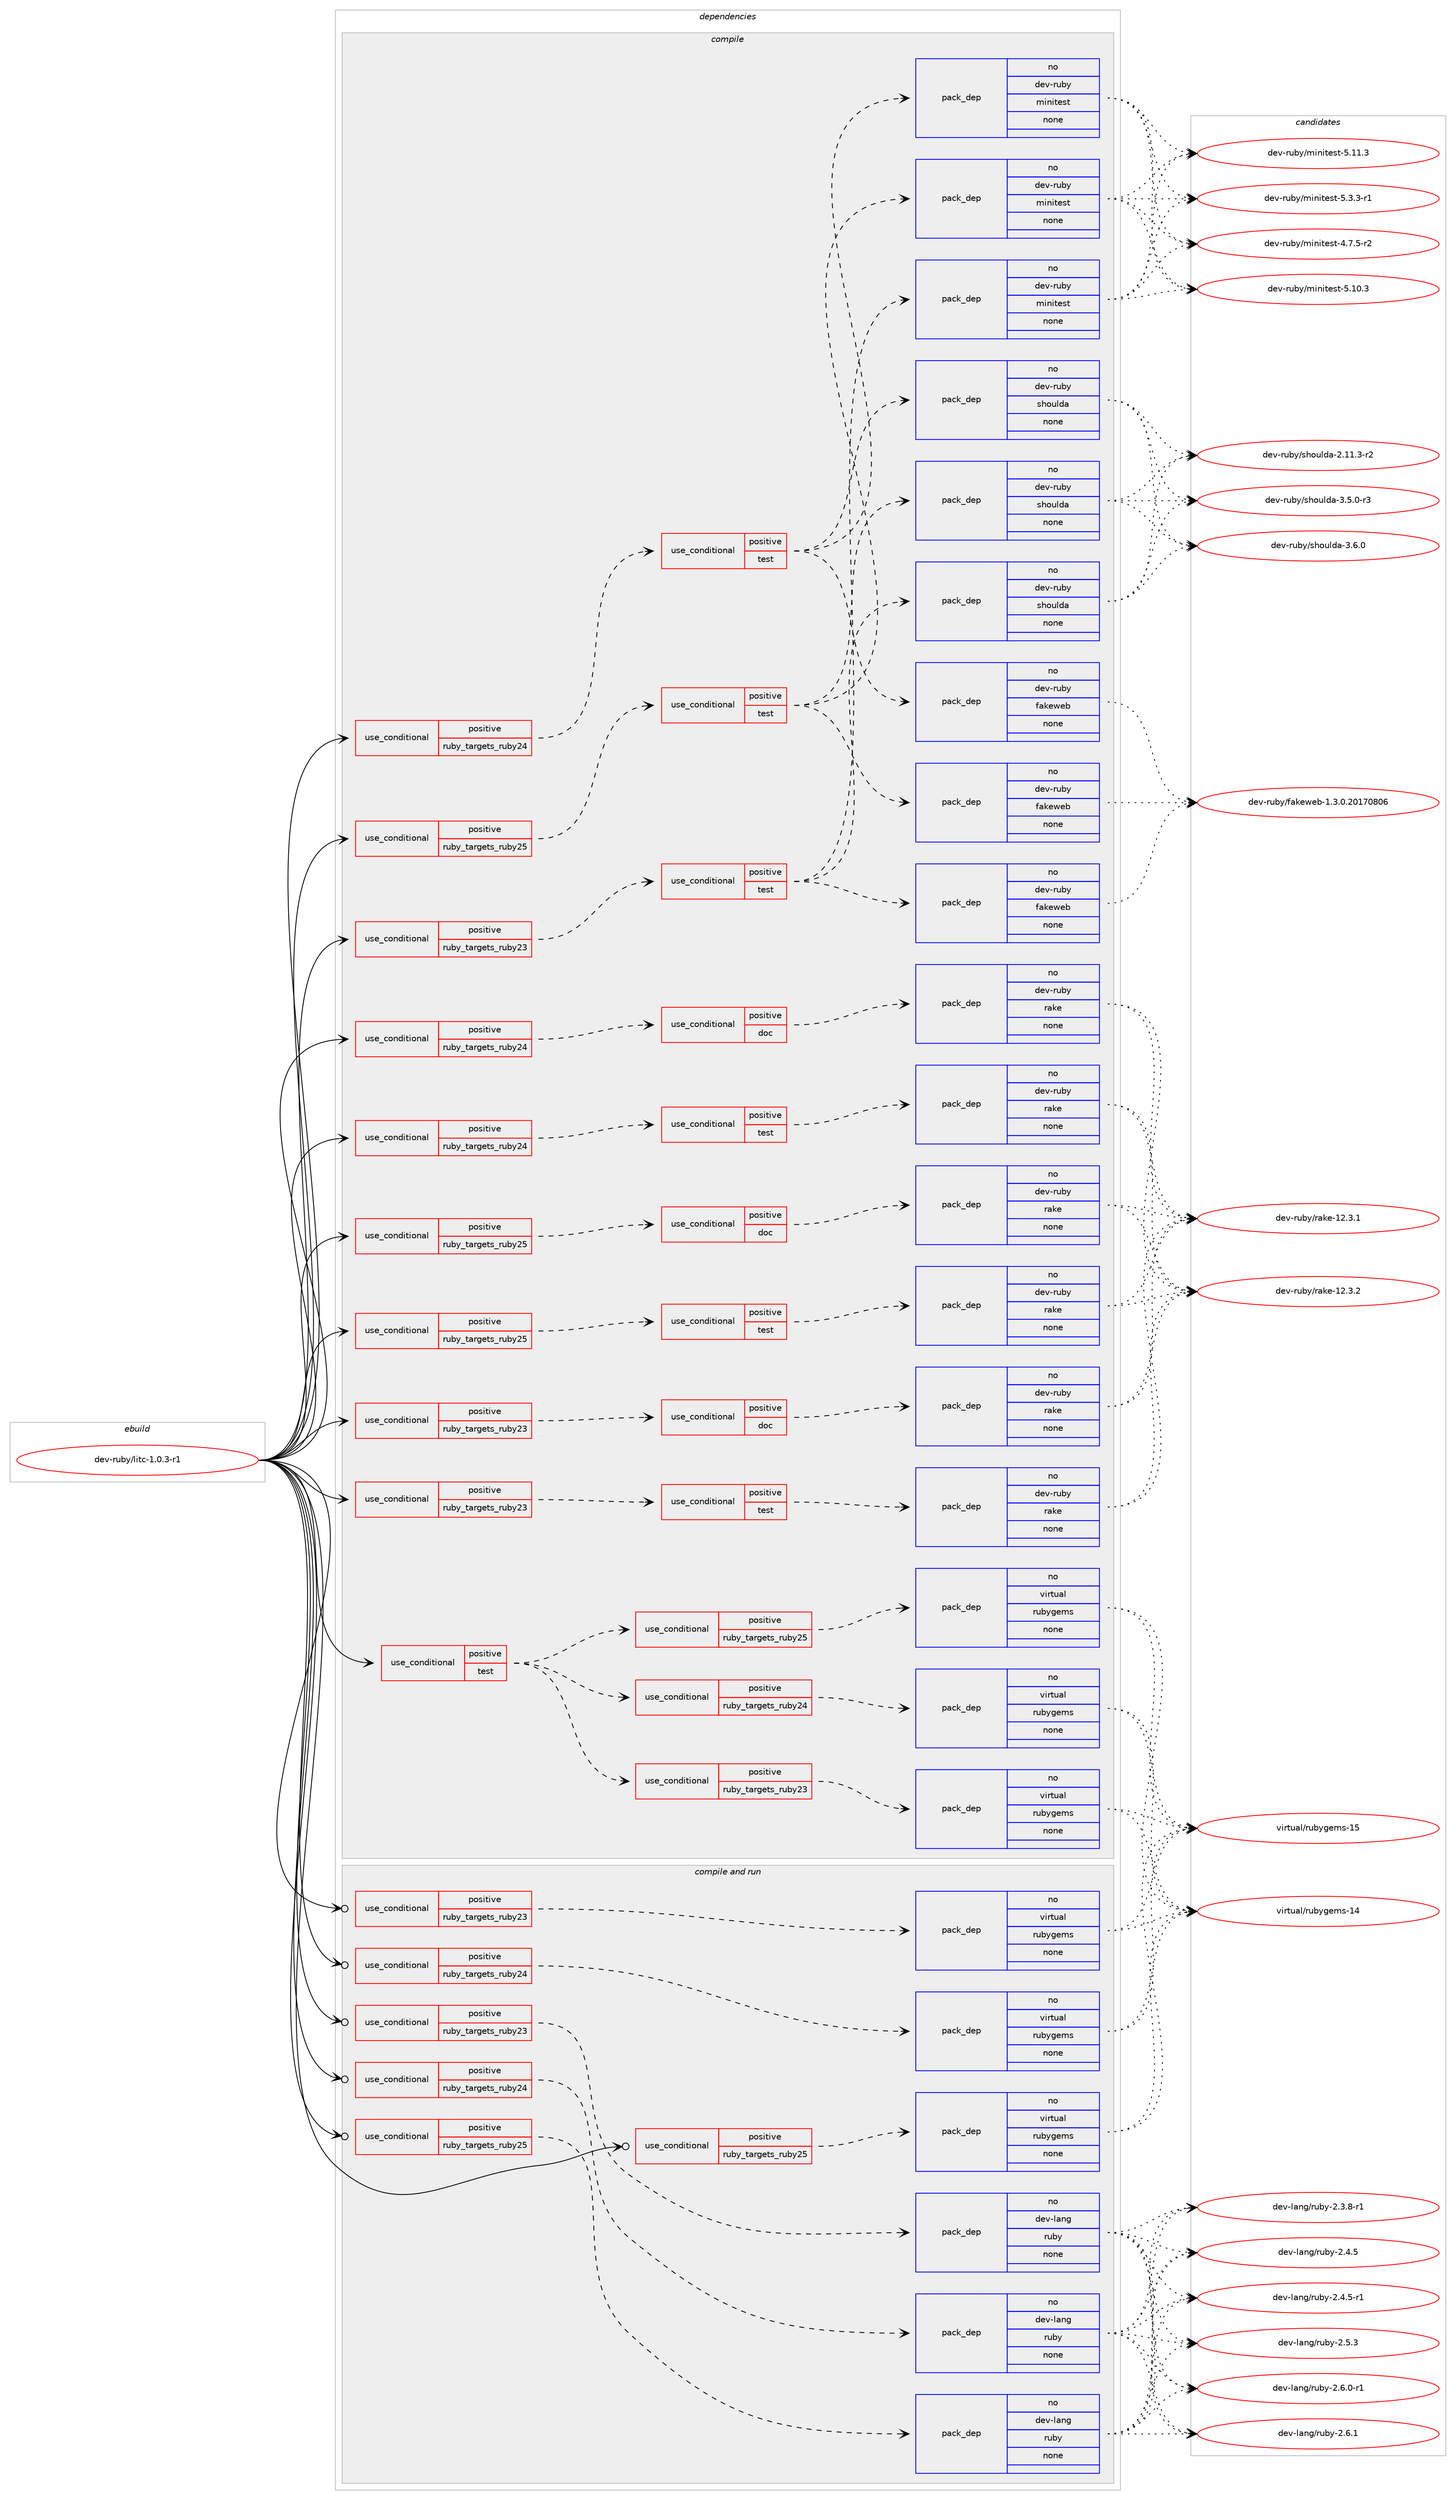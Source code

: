 digraph prolog {

# *************
# Graph options
# *************

newrank=true;
concentrate=true;
compound=true;
graph [rankdir=LR,fontname=Helvetica,fontsize=10,ranksep=1.5];#, ranksep=2.5, nodesep=0.2];
edge  [arrowhead=vee];
node  [fontname=Helvetica,fontsize=10];

# **********
# The ebuild
# **********

subgraph cluster_leftcol {
color=gray;
rank=same;
label=<<i>ebuild</i>>;
id [label="dev-ruby/litc-1.0.3-r1", color=red, width=4, href="../dev-ruby/litc-1.0.3-r1.svg"];
}

# ****************
# The dependencies
# ****************

subgraph cluster_midcol {
color=gray;
label=<<i>dependencies</i>>;
subgraph cluster_compile {
fillcolor="#eeeeee";
style=filled;
label=<<i>compile</i>>;
subgraph cond404327 {
dependency1502078 [label=<<TABLE BORDER="0" CELLBORDER="1" CELLSPACING="0" CELLPADDING="4"><TR><TD ROWSPAN="3" CELLPADDING="10">use_conditional</TD></TR><TR><TD>positive</TD></TR><TR><TD>ruby_targets_ruby23</TD></TR></TABLE>>, shape=none, color=red];
subgraph cond404328 {
dependency1502079 [label=<<TABLE BORDER="0" CELLBORDER="1" CELLSPACING="0" CELLPADDING="4"><TR><TD ROWSPAN="3" CELLPADDING="10">use_conditional</TD></TR><TR><TD>positive</TD></TR><TR><TD>doc</TD></TR></TABLE>>, shape=none, color=red];
subgraph pack1074290 {
dependency1502080 [label=<<TABLE BORDER="0" CELLBORDER="1" CELLSPACING="0" CELLPADDING="4" WIDTH="220"><TR><TD ROWSPAN="6" CELLPADDING="30">pack_dep</TD></TR><TR><TD WIDTH="110">no</TD></TR><TR><TD>dev-ruby</TD></TR><TR><TD>rake</TD></TR><TR><TD>none</TD></TR><TR><TD></TD></TR></TABLE>>, shape=none, color=blue];
}
dependency1502079:e -> dependency1502080:w [weight=20,style="dashed",arrowhead="vee"];
}
dependency1502078:e -> dependency1502079:w [weight=20,style="dashed",arrowhead="vee"];
}
id:e -> dependency1502078:w [weight=20,style="solid",arrowhead="vee"];
subgraph cond404329 {
dependency1502081 [label=<<TABLE BORDER="0" CELLBORDER="1" CELLSPACING="0" CELLPADDING="4"><TR><TD ROWSPAN="3" CELLPADDING="10">use_conditional</TD></TR><TR><TD>positive</TD></TR><TR><TD>ruby_targets_ruby23</TD></TR></TABLE>>, shape=none, color=red];
subgraph cond404330 {
dependency1502082 [label=<<TABLE BORDER="0" CELLBORDER="1" CELLSPACING="0" CELLPADDING="4"><TR><TD ROWSPAN="3" CELLPADDING="10">use_conditional</TD></TR><TR><TD>positive</TD></TR><TR><TD>test</TD></TR></TABLE>>, shape=none, color=red];
subgraph pack1074291 {
dependency1502083 [label=<<TABLE BORDER="0" CELLBORDER="1" CELLSPACING="0" CELLPADDING="4" WIDTH="220"><TR><TD ROWSPAN="6" CELLPADDING="30">pack_dep</TD></TR><TR><TD WIDTH="110">no</TD></TR><TR><TD>dev-ruby</TD></TR><TR><TD>rake</TD></TR><TR><TD>none</TD></TR><TR><TD></TD></TR></TABLE>>, shape=none, color=blue];
}
dependency1502082:e -> dependency1502083:w [weight=20,style="dashed",arrowhead="vee"];
}
dependency1502081:e -> dependency1502082:w [weight=20,style="dashed",arrowhead="vee"];
}
id:e -> dependency1502081:w [weight=20,style="solid",arrowhead="vee"];
subgraph cond404331 {
dependency1502084 [label=<<TABLE BORDER="0" CELLBORDER="1" CELLSPACING="0" CELLPADDING="4"><TR><TD ROWSPAN="3" CELLPADDING="10">use_conditional</TD></TR><TR><TD>positive</TD></TR><TR><TD>ruby_targets_ruby23</TD></TR></TABLE>>, shape=none, color=red];
subgraph cond404332 {
dependency1502085 [label=<<TABLE BORDER="0" CELLBORDER="1" CELLSPACING="0" CELLPADDING="4"><TR><TD ROWSPAN="3" CELLPADDING="10">use_conditional</TD></TR><TR><TD>positive</TD></TR><TR><TD>test</TD></TR></TABLE>>, shape=none, color=red];
subgraph pack1074292 {
dependency1502086 [label=<<TABLE BORDER="0" CELLBORDER="1" CELLSPACING="0" CELLPADDING="4" WIDTH="220"><TR><TD ROWSPAN="6" CELLPADDING="30">pack_dep</TD></TR><TR><TD WIDTH="110">no</TD></TR><TR><TD>dev-ruby</TD></TR><TR><TD>shoulda</TD></TR><TR><TD>none</TD></TR><TR><TD></TD></TR></TABLE>>, shape=none, color=blue];
}
dependency1502085:e -> dependency1502086:w [weight=20,style="dashed",arrowhead="vee"];
subgraph pack1074293 {
dependency1502087 [label=<<TABLE BORDER="0" CELLBORDER="1" CELLSPACING="0" CELLPADDING="4" WIDTH="220"><TR><TD ROWSPAN="6" CELLPADDING="30">pack_dep</TD></TR><TR><TD WIDTH="110">no</TD></TR><TR><TD>dev-ruby</TD></TR><TR><TD>fakeweb</TD></TR><TR><TD>none</TD></TR><TR><TD></TD></TR></TABLE>>, shape=none, color=blue];
}
dependency1502085:e -> dependency1502087:w [weight=20,style="dashed",arrowhead="vee"];
subgraph pack1074294 {
dependency1502088 [label=<<TABLE BORDER="0" CELLBORDER="1" CELLSPACING="0" CELLPADDING="4" WIDTH="220"><TR><TD ROWSPAN="6" CELLPADDING="30">pack_dep</TD></TR><TR><TD WIDTH="110">no</TD></TR><TR><TD>dev-ruby</TD></TR><TR><TD>minitest</TD></TR><TR><TD>none</TD></TR><TR><TD></TD></TR></TABLE>>, shape=none, color=blue];
}
dependency1502085:e -> dependency1502088:w [weight=20,style="dashed",arrowhead="vee"];
}
dependency1502084:e -> dependency1502085:w [weight=20,style="dashed",arrowhead="vee"];
}
id:e -> dependency1502084:w [weight=20,style="solid",arrowhead="vee"];
subgraph cond404333 {
dependency1502089 [label=<<TABLE BORDER="0" CELLBORDER="1" CELLSPACING="0" CELLPADDING="4"><TR><TD ROWSPAN="3" CELLPADDING="10">use_conditional</TD></TR><TR><TD>positive</TD></TR><TR><TD>ruby_targets_ruby24</TD></TR></TABLE>>, shape=none, color=red];
subgraph cond404334 {
dependency1502090 [label=<<TABLE BORDER="0" CELLBORDER="1" CELLSPACING="0" CELLPADDING="4"><TR><TD ROWSPAN="3" CELLPADDING="10">use_conditional</TD></TR><TR><TD>positive</TD></TR><TR><TD>doc</TD></TR></TABLE>>, shape=none, color=red];
subgraph pack1074295 {
dependency1502091 [label=<<TABLE BORDER="0" CELLBORDER="1" CELLSPACING="0" CELLPADDING="4" WIDTH="220"><TR><TD ROWSPAN="6" CELLPADDING="30">pack_dep</TD></TR><TR><TD WIDTH="110">no</TD></TR><TR><TD>dev-ruby</TD></TR><TR><TD>rake</TD></TR><TR><TD>none</TD></TR><TR><TD></TD></TR></TABLE>>, shape=none, color=blue];
}
dependency1502090:e -> dependency1502091:w [weight=20,style="dashed",arrowhead="vee"];
}
dependency1502089:e -> dependency1502090:w [weight=20,style="dashed",arrowhead="vee"];
}
id:e -> dependency1502089:w [weight=20,style="solid",arrowhead="vee"];
subgraph cond404335 {
dependency1502092 [label=<<TABLE BORDER="0" CELLBORDER="1" CELLSPACING="0" CELLPADDING="4"><TR><TD ROWSPAN="3" CELLPADDING="10">use_conditional</TD></TR><TR><TD>positive</TD></TR><TR><TD>ruby_targets_ruby24</TD></TR></TABLE>>, shape=none, color=red];
subgraph cond404336 {
dependency1502093 [label=<<TABLE BORDER="0" CELLBORDER="1" CELLSPACING="0" CELLPADDING="4"><TR><TD ROWSPAN="3" CELLPADDING="10">use_conditional</TD></TR><TR><TD>positive</TD></TR><TR><TD>test</TD></TR></TABLE>>, shape=none, color=red];
subgraph pack1074296 {
dependency1502094 [label=<<TABLE BORDER="0" CELLBORDER="1" CELLSPACING="0" CELLPADDING="4" WIDTH="220"><TR><TD ROWSPAN="6" CELLPADDING="30">pack_dep</TD></TR><TR><TD WIDTH="110">no</TD></TR><TR><TD>dev-ruby</TD></TR><TR><TD>rake</TD></TR><TR><TD>none</TD></TR><TR><TD></TD></TR></TABLE>>, shape=none, color=blue];
}
dependency1502093:e -> dependency1502094:w [weight=20,style="dashed",arrowhead="vee"];
}
dependency1502092:e -> dependency1502093:w [weight=20,style="dashed",arrowhead="vee"];
}
id:e -> dependency1502092:w [weight=20,style="solid",arrowhead="vee"];
subgraph cond404337 {
dependency1502095 [label=<<TABLE BORDER="0" CELLBORDER="1" CELLSPACING="0" CELLPADDING="4"><TR><TD ROWSPAN="3" CELLPADDING="10">use_conditional</TD></TR><TR><TD>positive</TD></TR><TR><TD>ruby_targets_ruby24</TD></TR></TABLE>>, shape=none, color=red];
subgraph cond404338 {
dependency1502096 [label=<<TABLE BORDER="0" CELLBORDER="1" CELLSPACING="0" CELLPADDING="4"><TR><TD ROWSPAN="3" CELLPADDING="10">use_conditional</TD></TR><TR><TD>positive</TD></TR><TR><TD>test</TD></TR></TABLE>>, shape=none, color=red];
subgraph pack1074297 {
dependency1502097 [label=<<TABLE BORDER="0" CELLBORDER="1" CELLSPACING="0" CELLPADDING="4" WIDTH="220"><TR><TD ROWSPAN="6" CELLPADDING="30">pack_dep</TD></TR><TR><TD WIDTH="110">no</TD></TR><TR><TD>dev-ruby</TD></TR><TR><TD>shoulda</TD></TR><TR><TD>none</TD></TR><TR><TD></TD></TR></TABLE>>, shape=none, color=blue];
}
dependency1502096:e -> dependency1502097:w [weight=20,style="dashed",arrowhead="vee"];
subgraph pack1074298 {
dependency1502098 [label=<<TABLE BORDER="0" CELLBORDER="1" CELLSPACING="0" CELLPADDING="4" WIDTH="220"><TR><TD ROWSPAN="6" CELLPADDING="30">pack_dep</TD></TR><TR><TD WIDTH="110">no</TD></TR><TR><TD>dev-ruby</TD></TR><TR><TD>fakeweb</TD></TR><TR><TD>none</TD></TR><TR><TD></TD></TR></TABLE>>, shape=none, color=blue];
}
dependency1502096:e -> dependency1502098:w [weight=20,style="dashed",arrowhead="vee"];
subgraph pack1074299 {
dependency1502099 [label=<<TABLE BORDER="0" CELLBORDER="1" CELLSPACING="0" CELLPADDING="4" WIDTH="220"><TR><TD ROWSPAN="6" CELLPADDING="30">pack_dep</TD></TR><TR><TD WIDTH="110">no</TD></TR><TR><TD>dev-ruby</TD></TR><TR><TD>minitest</TD></TR><TR><TD>none</TD></TR><TR><TD></TD></TR></TABLE>>, shape=none, color=blue];
}
dependency1502096:e -> dependency1502099:w [weight=20,style="dashed",arrowhead="vee"];
}
dependency1502095:e -> dependency1502096:w [weight=20,style="dashed",arrowhead="vee"];
}
id:e -> dependency1502095:w [weight=20,style="solid",arrowhead="vee"];
subgraph cond404339 {
dependency1502100 [label=<<TABLE BORDER="0" CELLBORDER="1" CELLSPACING="0" CELLPADDING="4"><TR><TD ROWSPAN="3" CELLPADDING="10">use_conditional</TD></TR><TR><TD>positive</TD></TR><TR><TD>ruby_targets_ruby25</TD></TR></TABLE>>, shape=none, color=red];
subgraph cond404340 {
dependency1502101 [label=<<TABLE BORDER="0" CELLBORDER="1" CELLSPACING="0" CELLPADDING="4"><TR><TD ROWSPAN="3" CELLPADDING="10">use_conditional</TD></TR><TR><TD>positive</TD></TR><TR><TD>doc</TD></TR></TABLE>>, shape=none, color=red];
subgraph pack1074300 {
dependency1502102 [label=<<TABLE BORDER="0" CELLBORDER="1" CELLSPACING="0" CELLPADDING="4" WIDTH="220"><TR><TD ROWSPAN="6" CELLPADDING="30">pack_dep</TD></TR><TR><TD WIDTH="110">no</TD></TR><TR><TD>dev-ruby</TD></TR><TR><TD>rake</TD></TR><TR><TD>none</TD></TR><TR><TD></TD></TR></TABLE>>, shape=none, color=blue];
}
dependency1502101:e -> dependency1502102:w [weight=20,style="dashed",arrowhead="vee"];
}
dependency1502100:e -> dependency1502101:w [weight=20,style="dashed",arrowhead="vee"];
}
id:e -> dependency1502100:w [weight=20,style="solid",arrowhead="vee"];
subgraph cond404341 {
dependency1502103 [label=<<TABLE BORDER="0" CELLBORDER="1" CELLSPACING="0" CELLPADDING="4"><TR><TD ROWSPAN="3" CELLPADDING="10">use_conditional</TD></TR><TR><TD>positive</TD></TR><TR><TD>ruby_targets_ruby25</TD></TR></TABLE>>, shape=none, color=red];
subgraph cond404342 {
dependency1502104 [label=<<TABLE BORDER="0" CELLBORDER="1" CELLSPACING="0" CELLPADDING="4"><TR><TD ROWSPAN="3" CELLPADDING="10">use_conditional</TD></TR><TR><TD>positive</TD></TR><TR><TD>test</TD></TR></TABLE>>, shape=none, color=red];
subgraph pack1074301 {
dependency1502105 [label=<<TABLE BORDER="0" CELLBORDER="1" CELLSPACING="0" CELLPADDING="4" WIDTH="220"><TR><TD ROWSPAN="6" CELLPADDING="30">pack_dep</TD></TR><TR><TD WIDTH="110">no</TD></TR><TR><TD>dev-ruby</TD></TR><TR><TD>rake</TD></TR><TR><TD>none</TD></TR><TR><TD></TD></TR></TABLE>>, shape=none, color=blue];
}
dependency1502104:e -> dependency1502105:w [weight=20,style="dashed",arrowhead="vee"];
}
dependency1502103:e -> dependency1502104:w [weight=20,style="dashed",arrowhead="vee"];
}
id:e -> dependency1502103:w [weight=20,style="solid",arrowhead="vee"];
subgraph cond404343 {
dependency1502106 [label=<<TABLE BORDER="0" CELLBORDER="1" CELLSPACING="0" CELLPADDING="4"><TR><TD ROWSPAN="3" CELLPADDING="10">use_conditional</TD></TR><TR><TD>positive</TD></TR><TR><TD>ruby_targets_ruby25</TD></TR></TABLE>>, shape=none, color=red];
subgraph cond404344 {
dependency1502107 [label=<<TABLE BORDER="0" CELLBORDER="1" CELLSPACING="0" CELLPADDING="4"><TR><TD ROWSPAN="3" CELLPADDING="10">use_conditional</TD></TR><TR><TD>positive</TD></TR><TR><TD>test</TD></TR></TABLE>>, shape=none, color=red];
subgraph pack1074302 {
dependency1502108 [label=<<TABLE BORDER="0" CELLBORDER="1" CELLSPACING="0" CELLPADDING="4" WIDTH="220"><TR><TD ROWSPAN="6" CELLPADDING="30">pack_dep</TD></TR><TR><TD WIDTH="110">no</TD></TR><TR><TD>dev-ruby</TD></TR><TR><TD>shoulda</TD></TR><TR><TD>none</TD></TR><TR><TD></TD></TR></TABLE>>, shape=none, color=blue];
}
dependency1502107:e -> dependency1502108:w [weight=20,style="dashed",arrowhead="vee"];
subgraph pack1074303 {
dependency1502109 [label=<<TABLE BORDER="0" CELLBORDER="1" CELLSPACING="0" CELLPADDING="4" WIDTH="220"><TR><TD ROWSPAN="6" CELLPADDING="30">pack_dep</TD></TR><TR><TD WIDTH="110">no</TD></TR><TR><TD>dev-ruby</TD></TR><TR><TD>fakeweb</TD></TR><TR><TD>none</TD></TR><TR><TD></TD></TR></TABLE>>, shape=none, color=blue];
}
dependency1502107:e -> dependency1502109:w [weight=20,style="dashed",arrowhead="vee"];
subgraph pack1074304 {
dependency1502110 [label=<<TABLE BORDER="0" CELLBORDER="1" CELLSPACING="0" CELLPADDING="4" WIDTH="220"><TR><TD ROWSPAN="6" CELLPADDING="30">pack_dep</TD></TR><TR><TD WIDTH="110">no</TD></TR><TR><TD>dev-ruby</TD></TR><TR><TD>minitest</TD></TR><TR><TD>none</TD></TR><TR><TD></TD></TR></TABLE>>, shape=none, color=blue];
}
dependency1502107:e -> dependency1502110:w [weight=20,style="dashed",arrowhead="vee"];
}
dependency1502106:e -> dependency1502107:w [weight=20,style="dashed",arrowhead="vee"];
}
id:e -> dependency1502106:w [weight=20,style="solid",arrowhead="vee"];
subgraph cond404345 {
dependency1502111 [label=<<TABLE BORDER="0" CELLBORDER="1" CELLSPACING="0" CELLPADDING="4"><TR><TD ROWSPAN="3" CELLPADDING="10">use_conditional</TD></TR><TR><TD>positive</TD></TR><TR><TD>test</TD></TR></TABLE>>, shape=none, color=red];
subgraph cond404346 {
dependency1502112 [label=<<TABLE BORDER="0" CELLBORDER="1" CELLSPACING="0" CELLPADDING="4"><TR><TD ROWSPAN="3" CELLPADDING="10">use_conditional</TD></TR><TR><TD>positive</TD></TR><TR><TD>ruby_targets_ruby23</TD></TR></TABLE>>, shape=none, color=red];
subgraph pack1074305 {
dependency1502113 [label=<<TABLE BORDER="0" CELLBORDER="1" CELLSPACING="0" CELLPADDING="4" WIDTH="220"><TR><TD ROWSPAN="6" CELLPADDING="30">pack_dep</TD></TR><TR><TD WIDTH="110">no</TD></TR><TR><TD>virtual</TD></TR><TR><TD>rubygems</TD></TR><TR><TD>none</TD></TR><TR><TD></TD></TR></TABLE>>, shape=none, color=blue];
}
dependency1502112:e -> dependency1502113:w [weight=20,style="dashed",arrowhead="vee"];
}
dependency1502111:e -> dependency1502112:w [weight=20,style="dashed",arrowhead="vee"];
subgraph cond404347 {
dependency1502114 [label=<<TABLE BORDER="0" CELLBORDER="1" CELLSPACING="0" CELLPADDING="4"><TR><TD ROWSPAN="3" CELLPADDING="10">use_conditional</TD></TR><TR><TD>positive</TD></TR><TR><TD>ruby_targets_ruby24</TD></TR></TABLE>>, shape=none, color=red];
subgraph pack1074306 {
dependency1502115 [label=<<TABLE BORDER="0" CELLBORDER="1" CELLSPACING="0" CELLPADDING="4" WIDTH="220"><TR><TD ROWSPAN="6" CELLPADDING="30">pack_dep</TD></TR><TR><TD WIDTH="110">no</TD></TR><TR><TD>virtual</TD></TR><TR><TD>rubygems</TD></TR><TR><TD>none</TD></TR><TR><TD></TD></TR></TABLE>>, shape=none, color=blue];
}
dependency1502114:e -> dependency1502115:w [weight=20,style="dashed",arrowhead="vee"];
}
dependency1502111:e -> dependency1502114:w [weight=20,style="dashed",arrowhead="vee"];
subgraph cond404348 {
dependency1502116 [label=<<TABLE BORDER="0" CELLBORDER="1" CELLSPACING="0" CELLPADDING="4"><TR><TD ROWSPAN="3" CELLPADDING="10">use_conditional</TD></TR><TR><TD>positive</TD></TR><TR><TD>ruby_targets_ruby25</TD></TR></TABLE>>, shape=none, color=red];
subgraph pack1074307 {
dependency1502117 [label=<<TABLE BORDER="0" CELLBORDER="1" CELLSPACING="0" CELLPADDING="4" WIDTH="220"><TR><TD ROWSPAN="6" CELLPADDING="30">pack_dep</TD></TR><TR><TD WIDTH="110">no</TD></TR><TR><TD>virtual</TD></TR><TR><TD>rubygems</TD></TR><TR><TD>none</TD></TR><TR><TD></TD></TR></TABLE>>, shape=none, color=blue];
}
dependency1502116:e -> dependency1502117:w [weight=20,style="dashed",arrowhead="vee"];
}
dependency1502111:e -> dependency1502116:w [weight=20,style="dashed",arrowhead="vee"];
}
id:e -> dependency1502111:w [weight=20,style="solid",arrowhead="vee"];
}
subgraph cluster_compileandrun {
fillcolor="#eeeeee";
style=filled;
label=<<i>compile and run</i>>;
subgraph cond404349 {
dependency1502118 [label=<<TABLE BORDER="0" CELLBORDER="1" CELLSPACING="0" CELLPADDING="4"><TR><TD ROWSPAN="3" CELLPADDING="10">use_conditional</TD></TR><TR><TD>positive</TD></TR><TR><TD>ruby_targets_ruby23</TD></TR></TABLE>>, shape=none, color=red];
subgraph pack1074308 {
dependency1502119 [label=<<TABLE BORDER="0" CELLBORDER="1" CELLSPACING="0" CELLPADDING="4" WIDTH="220"><TR><TD ROWSPAN="6" CELLPADDING="30">pack_dep</TD></TR><TR><TD WIDTH="110">no</TD></TR><TR><TD>dev-lang</TD></TR><TR><TD>ruby</TD></TR><TR><TD>none</TD></TR><TR><TD></TD></TR></TABLE>>, shape=none, color=blue];
}
dependency1502118:e -> dependency1502119:w [weight=20,style="dashed",arrowhead="vee"];
}
id:e -> dependency1502118:w [weight=20,style="solid",arrowhead="odotvee"];
subgraph cond404350 {
dependency1502120 [label=<<TABLE BORDER="0" CELLBORDER="1" CELLSPACING="0" CELLPADDING="4"><TR><TD ROWSPAN="3" CELLPADDING="10">use_conditional</TD></TR><TR><TD>positive</TD></TR><TR><TD>ruby_targets_ruby23</TD></TR></TABLE>>, shape=none, color=red];
subgraph pack1074309 {
dependency1502121 [label=<<TABLE BORDER="0" CELLBORDER="1" CELLSPACING="0" CELLPADDING="4" WIDTH="220"><TR><TD ROWSPAN="6" CELLPADDING="30">pack_dep</TD></TR><TR><TD WIDTH="110">no</TD></TR><TR><TD>virtual</TD></TR><TR><TD>rubygems</TD></TR><TR><TD>none</TD></TR><TR><TD></TD></TR></TABLE>>, shape=none, color=blue];
}
dependency1502120:e -> dependency1502121:w [weight=20,style="dashed",arrowhead="vee"];
}
id:e -> dependency1502120:w [weight=20,style="solid",arrowhead="odotvee"];
subgraph cond404351 {
dependency1502122 [label=<<TABLE BORDER="0" CELLBORDER="1" CELLSPACING="0" CELLPADDING="4"><TR><TD ROWSPAN="3" CELLPADDING="10">use_conditional</TD></TR><TR><TD>positive</TD></TR><TR><TD>ruby_targets_ruby24</TD></TR></TABLE>>, shape=none, color=red];
subgraph pack1074310 {
dependency1502123 [label=<<TABLE BORDER="0" CELLBORDER="1" CELLSPACING="0" CELLPADDING="4" WIDTH="220"><TR><TD ROWSPAN="6" CELLPADDING="30">pack_dep</TD></TR><TR><TD WIDTH="110">no</TD></TR><TR><TD>dev-lang</TD></TR><TR><TD>ruby</TD></TR><TR><TD>none</TD></TR><TR><TD></TD></TR></TABLE>>, shape=none, color=blue];
}
dependency1502122:e -> dependency1502123:w [weight=20,style="dashed",arrowhead="vee"];
}
id:e -> dependency1502122:w [weight=20,style="solid",arrowhead="odotvee"];
subgraph cond404352 {
dependency1502124 [label=<<TABLE BORDER="0" CELLBORDER="1" CELLSPACING="0" CELLPADDING="4"><TR><TD ROWSPAN="3" CELLPADDING="10">use_conditional</TD></TR><TR><TD>positive</TD></TR><TR><TD>ruby_targets_ruby24</TD></TR></TABLE>>, shape=none, color=red];
subgraph pack1074311 {
dependency1502125 [label=<<TABLE BORDER="0" CELLBORDER="1" CELLSPACING="0" CELLPADDING="4" WIDTH="220"><TR><TD ROWSPAN="6" CELLPADDING="30">pack_dep</TD></TR><TR><TD WIDTH="110">no</TD></TR><TR><TD>virtual</TD></TR><TR><TD>rubygems</TD></TR><TR><TD>none</TD></TR><TR><TD></TD></TR></TABLE>>, shape=none, color=blue];
}
dependency1502124:e -> dependency1502125:w [weight=20,style="dashed",arrowhead="vee"];
}
id:e -> dependency1502124:w [weight=20,style="solid",arrowhead="odotvee"];
subgraph cond404353 {
dependency1502126 [label=<<TABLE BORDER="0" CELLBORDER="1" CELLSPACING="0" CELLPADDING="4"><TR><TD ROWSPAN="3" CELLPADDING="10">use_conditional</TD></TR><TR><TD>positive</TD></TR><TR><TD>ruby_targets_ruby25</TD></TR></TABLE>>, shape=none, color=red];
subgraph pack1074312 {
dependency1502127 [label=<<TABLE BORDER="0" CELLBORDER="1" CELLSPACING="0" CELLPADDING="4" WIDTH="220"><TR><TD ROWSPAN="6" CELLPADDING="30">pack_dep</TD></TR><TR><TD WIDTH="110">no</TD></TR><TR><TD>dev-lang</TD></TR><TR><TD>ruby</TD></TR><TR><TD>none</TD></TR><TR><TD></TD></TR></TABLE>>, shape=none, color=blue];
}
dependency1502126:e -> dependency1502127:w [weight=20,style="dashed",arrowhead="vee"];
}
id:e -> dependency1502126:w [weight=20,style="solid",arrowhead="odotvee"];
subgraph cond404354 {
dependency1502128 [label=<<TABLE BORDER="0" CELLBORDER="1" CELLSPACING="0" CELLPADDING="4"><TR><TD ROWSPAN="3" CELLPADDING="10">use_conditional</TD></TR><TR><TD>positive</TD></TR><TR><TD>ruby_targets_ruby25</TD></TR></TABLE>>, shape=none, color=red];
subgraph pack1074313 {
dependency1502129 [label=<<TABLE BORDER="0" CELLBORDER="1" CELLSPACING="0" CELLPADDING="4" WIDTH="220"><TR><TD ROWSPAN="6" CELLPADDING="30">pack_dep</TD></TR><TR><TD WIDTH="110">no</TD></TR><TR><TD>virtual</TD></TR><TR><TD>rubygems</TD></TR><TR><TD>none</TD></TR><TR><TD></TD></TR></TABLE>>, shape=none, color=blue];
}
dependency1502128:e -> dependency1502129:w [weight=20,style="dashed",arrowhead="vee"];
}
id:e -> dependency1502128:w [weight=20,style="solid",arrowhead="odotvee"];
}
subgraph cluster_run {
fillcolor="#eeeeee";
style=filled;
label=<<i>run</i>>;
}
}

# **************
# The candidates
# **************

subgraph cluster_choices {
rank=same;
color=gray;
label=<<i>candidates</i>>;

subgraph choice1074290 {
color=black;
nodesep=1;
choice1001011184511411798121471149710710145495046514649 [label="dev-ruby/rake-12.3.1", color=red, width=4,href="../dev-ruby/rake-12.3.1.svg"];
choice1001011184511411798121471149710710145495046514650 [label="dev-ruby/rake-12.3.2", color=red, width=4,href="../dev-ruby/rake-12.3.2.svg"];
dependency1502080:e -> choice1001011184511411798121471149710710145495046514649:w [style=dotted,weight="100"];
dependency1502080:e -> choice1001011184511411798121471149710710145495046514650:w [style=dotted,weight="100"];
}
subgraph choice1074291 {
color=black;
nodesep=1;
choice1001011184511411798121471149710710145495046514649 [label="dev-ruby/rake-12.3.1", color=red, width=4,href="../dev-ruby/rake-12.3.1.svg"];
choice1001011184511411798121471149710710145495046514650 [label="dev-ruby/rake-12.3.2", color=red, width=4,href="../dev-ruby/rake-12.3.2.svg"];
dependency1502083:e -> choice1001011184511411798121471149710710145495046514649:w [style=dotted,weight="100"];
dependency1502083:e -> choice1001011184511411798121471149710710145495046514650:w [style=dotted,weight="100"];
}
subgraph choice1074292 {
color=black;
nodesep=1;
choice10010111845114117981214711510411111710810097455046494946514511450 [label="dev-ruby/shoulda-2.11.3-r2", color=red, width=4,href="../dev-ruby/shoulda-2.11.3-r2.svg"];
choice100101118451141179812147115104111117108100974551465346484511451 [label="dev-ruby/shoulda-3.5.0-r3", color=red, width=4,href="../dev-ruby/shoulda-3.5.0-r3.svg"];
choice10010111845114117981214711510411111710810097455146544648 [label="dev-ruby/shoulda-3.6.0", color=red, width=4,href="../dev-ruby/shoulda-3.6.0.svg"];
dependency1502086:e -> choice10010111845114117981214711510411111710810097455046494946514511450:w [style=dotted,weight="100"];
dependency1502086:e -> choice100101118451141179812147115104111117108100974551465346484511451:w [style=dotted,weight="100"];
dependency1502086:e -> choice10010111845114117981214711510411111710810097455146544648:w [style=dotted,weight="100"];
}
subgraph choice1074293 {
color=black;
nodesep=1;
choice1001011184511411798121471029710710111910198454946514648465048495548564854 [label="dev-ruby/fakeweb-1.3.0.20170806", color=red, width=4,href="../dev-ruby/fakeweb-1.3.0.20170806.svg"];
dependency1502087:e -> choice1001011184511411798121471029710710111910198454946514648465048495548564854:w [style=dotted,weight="100"];
}
subgraph choice1074294 {
color=black;
nodesep=1;
choice1001011184511411798121471091051101051161011151164552465546534511450 [label="dev-ruby/minitest-4.7.5-r2", color=red, width=4,href="../dev-ruby/minitest-4.7.5-r2.svg"];
choice10010111845114117981214710910511010511610111511645534649484651 [label="dev-ruby/minitest-5.10.3", color=red, width=4,href="../dev-ruby/minitest-5.10.3.svg"];
choice10010111845114117981214710910511010511610111511645534649494651 [label="dev-ruby/minitest-5.11.3", color=red, width=4,href="../dev-ruby/minitest-5.11.3.svg"];
choice1001011184511411798121471091051101051161011151164553465146514511449 [label="dev-ruby/minitest-5.3.3-r1", color=red, width=4,href="../dev-ruby/minitest-5.3.3-r1.svg"];
dependency1502088:e -> choice1001011184511411798121471091051101051161011151164552465546534511450:w [style=dotted,weight="100"];
dependency1502088:e -> choice10010111845114117981214710910511010511610111511645534649484651:w [style=dotted,weight="100"];
dependency1502088:e -> choice10010111845114117981214710910511010511610111511645534649494651:w [style=dotted,weight="100"];
dependency1502088:e -> choice1001011184511411798121471091051101051161011151164553465146514511449:w [style=dotted,weight="100"];
}
subgraph choice1074295 {
color=black;
nodesep=1;
choice1001011184511411798121471149710710145495046514649 [label="dev-ruby/rake-12.3.1", color=red, width=4,href="../dev-ruby/rake-12.3.1.svg"];
choice1001011184511411798121471149710710145495046514650 [label="dev-ruby/rake-12.3.2", color=red, width=4,href="../dev-ruby/rake-12.3.2.svg"];
dependency1502091:e -> choice1001011184511411798121471149710710145495046514649:w [style=dotted,weight="100"];
dependency1502091:e -> choice1001011184511411798121471149710710145495046514650:w [style=dotted,weight="100"];
}
subgraph choice1074296 {
color=black;
nodesep=1;
choice1001011184511411798121471149710710145495046514649 [label="dev-ruby/rake-12.3.1", color=red, width=4,href="../dev-ruby/rake-12.3.1.svg"];
choice1001011184511411798121471149710710145495046514650 [label="dev-ruby/rake-12.3.2", color=red, width=4,href="../dev-ruby/rake-12.3.2.svg"];
dependency1502094:e -> choice1001011184511411798121471149710710145495046514649:w [style=dotted,weight="100"];
dependency1502094:e -> choice1001011184511411798121471149710710145495046514650:w [style=dotted,weight="100"];
}
subgraph choice1074297 {
color=black;
nodesep=1;
choice10010111845114117981214711510411111710810097455046494946514511450 [label="dev-ruby/shoulda-2.11.3-r2", color=red, width=4,href="../dev-ruby/shoulda-2.11.3-r2.svg"];
choice100101118451141179812147115104111117108100974551465346484511451 [label="dev-ruby/shoulda-3.5.0-r3", color=red, width=4,href="../dev-ruby/shoulda-3.5.0-r3.svg"];
choice10010111845114117981214711510411111710810097455146544648 [label="dev-ruby/shoulda-3.6.0", color=red, width=4,href="../dev-ruby/shoulda-3.6.0.svg"];
dependency1502097:e -> choice10010111845114117981214711510411111710810097455046494946514511450:w [style=dotted,weight="100"];
dependency1502097:e -> choice100101118451141179812147115104111117108100974551465346484511451:w [style=dotted,weight="100"];
dependency1502097:e -> choice10010111845114117981214711510411111710810097455146544648:w [style=dotted,weight="100"];
}
subgraph choice1074298 {
color=black;
nodesep=1;
choice1001011184511411798121471029710710111910198454946514648465048495548564854 [label="dev-ruby/fakeweb-1.3.0.20170806", color=red, width=4,href="../dev-ruby/fakeweb-1.3.0.20170806.svg"];
dependency1502098:e -> choice1001011184511411798121471029710710111910198454946514648465048495548564854:w [style=dotted,weight="100"];
}
subgraph choice1074299 {
color=black;
nodesep=1;
choice1001011184511411798121471091051101051161011151164552465546534511450 [label="dev-ruby/minitest-4.7.5-r2", color=red, width=4,href="../dev-ruby/minitest-4.7.5-r2.svg"];
choice10010111845114117981214710910511010511610111511645534649484651 [label="dev-ruby/minitest-5.10.3", color=red, width=4,href="../dev-ruby/minitest-5.10.3.svg"];
choice10010111845114117981214710910511010511610111511645534649494651 [label="dev-ruby/minitest-5.11.3", color=red, width=4,href="../dev-ruby/minitest-5.11.3.svg"];
choice1001011184511411798121471091051101051161011151164553465146514511449 [label="dev-ruby/minitest-5.3.3-r1", color=red, width=4,href="../dev-ruby/minitest-5.3.3-r1.svg"];
dependency1502099:e -> choice1001011184511411798121471091051101051161011151164552465546534511450:w [style=dotted,weight="100"];
dependency1502099:e -> choice10010111845114117981214710910511010511610111511645534649484651:w [style=dotted,weight="100"];
dependency1502099:e -> choice10010111845114117981214710910511010511610111511645534649494651:w [style=dotted,weight="100"];
dependency1502099:e -> choice1001011184511411798121471091051101051161011151164553465146514511449:w [style=dotted,weight="100"];
}
subgraph choice1074300 {
color=black;
nodesep=1;
choice1001011184511411798121471149710710145495046514649 [label="dev-ruby/rake-12.3.1", color=red, width=4,href="../dev-ruby/rake-12.3.1.svg"];
choice1001011184511411798121471149710710145495046514650 [label="dev-ruby/rake-12.3.2", color=red, width=4,href="../dev-ruby/rake-12.3.2.svg"];
dependency1502102:e -> choice1001011184511411798121471149710710145495046514649:w [style=dotted,weight="100"];
dependency1502102:e -> choice1001011184511411798121471149710710145495046514650:w [style=dotted,weight="100"];
}
subgraph choice1074301 {
color=black;
nodesep=1;
choice1001011184511411798121471149710710145495046514649 [label="dev-ruby/rake-12.3.1", color=red, width=4,href="../dev-ruby/rake-12.3.1.svg"];
choice1001011184511411798121471149710710145495046514650 [label="dev-ruby/rake-12.3.2", color=red, width=4,href="../dev-ruby/rake-12.3.2.svg"];
dependency1502105:e -> choice1001011184511411798121471149710710145495046514649:w [style=dotted,weight="100"];
dependency1502105:e -> choice1001011184511411798121471149710710145495046514650:w [style=dotted,weight="100"];
}
subgraph choice1074302 {
color=black;
nodesep=1;
choice10010111845114117981214711510411111710810097455046494946514511450 [label="dev-ruby/shoulda-2.11.3-r2", color=red, width=4,href="../dev-ruby/shoulda-2.11.3-r2.svg"];
choice100101118451141179812147115104111117108100974551465346484511451 [label="dev-ruby/shoulda-3.5.0-r3", color=red, width=4,href="../dev-ruby/shoulda-3.5.0-r3.svg"];
choice10010111845114117981214711510411111710810097455146544648 [label="dev-ruby/shoulda-3.6.0", color=red, width=4,href="../dev-ruby/shoulda-3.6.0.svg"];
dependency1502108:e -> choice10010111845114117981214711510411111710810097455046494946514511450:w [style=dotted,weight="100"];
dependency1502108:e -> choice100101118451141179812147115104111117108100974551465346484511451:w [style=dotted,weight="100"];
dependency1502108:e -> choice10010111845114117981214711510411111710810097455146544648:w [style=dotted,weight="100"];
}
subgraph choice1074303 {
color=black;
nodesep=1;
choice1001011184511411798121471029710710111910198454946514648465048495548564854 [label="dev-ruby/fakeweb-1.3.0.20170806", color=red, width=4,href="../dev-ruby/fakeweb-1.3.0.20170806.svg"];
dependency1502109:e -> choice1001011184511411798121471029710710111910198454946514648465048495548564854:w [style=dotted,weight="100"];
}
subgraph choice1074304 {
color=black;
nodesep=1;
choice1001011184511411798121471091051101051161011151164552465546534511450 [label="dev-ruby/minitest-4.7.5-r2", color=red, width=4,href="../dev-ruby/minitest-4.7.5-r2.svg"];
choice10010111845114117981214710910511010511610111511645534649484651 [label="dev-ruby/minitest-5.10.3", color=red, width=4,href="../dev-ruby/minitest-5.10.3.svg"];
choice10010111845114117981214710910511010511610111511645534649494651 [label="dev-ruby/minitest-5.11.3", color=red, width=4,href="../dev-ruby/minitest-5.11.3.svg"];
choice1001011184511411798121471091051101051161011151164553465146514511449 [label="dev-ruby/minitest-5.3.3-r1", color=red, width=4,href="../dev-ruby/minitest-5.3.3-r1.svg"];
dependency1502110:e -> choice1001011184511411798121471091051101051161011151164552465546534511450:w [style=dotted,weight="100"];
dependency1502110:e -> choice10010111845114117981214710910511010511610111511645534649484651:w [style=dotted,weight="100"];
dependency1502110:e -> choice10010111845114117981214710910511010511610111511645534649494651:w [style=dotted,weight="100"];
dependency1502110:e -> choice1001011184511411798121471091051101051161011151164553465146514511449:w [style=dotted,weight="100"];
}
subgraph choice1074305 {
color=black;
nodesep=1;
choice118105114116117971084711411798121103101109115454952 [label="virtual/rubygems-14", color=red, width=4,href="../virtual/rubygems-14.svg"];
choice118105114116117971084711411798121103101109115454953 [label="virtual/rubygems-15", color=red, width=4,href="../virtual/rubygems-15.svg"];
dependency1502113:e -> choice118105114116117971084711411798121103101109115454952:w [style=dotted,weight="100"];
dependency1502113:e -> choice118105114116117971084711411798121103101109115454953:w [style=dotted,weight="100"];
}
subgraph choice1074306 {
color=black;
nodesep=1;
choice118105114116117971084711411798121103101109115454952 [label="virtual/rubygems-14", color=red, width=4,href="../virtual/rubygems-14.svg"];
choice118105114116117971084711411798121103101109115454953 [label="virtual/rubygems-15", color=red, width=4,href="../virtual/rubygems-15.svg"];
dependency1502115:e -> choice118105114116117971084711411798121103101109115454952:w [style=dotted,weight="100"];
dependency1502115:e -> choice118105114116117971084711411798121103101109115454953:w [style=dotted,weight="100"];
}
subgraph choice1074307 {
color=black;
nodesep=1;
choice118105114116117971084711411798121103101109115454952 [label="virtual/rubygems-14", color=red, width=4,href="../virtual/rubygems-14.svg"];
choice118105114116117971084711411798121103101109115454953 [label="virtual/rubygems-15", color=red, width=4,href="../virtual/rubygems-15.svg"];
dependency1502117:e -> choice118105114116117971084711411798121103101109115454952:w [style=dotted,weight="100"];
dependency1502117:e -> choice118105114116117971084711411798121103101109115454953:w [style=dotted,weight="100"];
}
subgraph choice1074308 {
color=black;
nodesep=1;
choice100101118451089711010347114117981214550465146564511449 [label="dev-lang/ruby-2.3.8-r1", color=red, width=4,href="../dev-lang/ruby-2.3.8-r1.svg"];
choice10010111845108971101034711411798121455046524653 [label="dev-lang/ruby-2.4.5", color=red, width=4,href="../dev-lang/ruby-2.4.5.svg"];
choice100101118451089711010347114117981214550465246534511449 [label="dev-lang/ruby-2.4.5-r1", color=red, width=4,href="../dev-lang/ruby-2.4.5-r1.svg"];
choice10010111845108971101034711411798121455046534651 [label="dev-lang/ruby-2.5.3", color=red, width=4,href="../dev-lang/ruby-2.5.3.svg"];
choice100101118451089711010347114117981214550465446484511449 [label="dev-lang/ruby-2.6.0-r1", color=red, width=4,href="../dev-lang/ruby-2.6.0-r1.svg"];
choice10010111845108971101034711411798121455046544649 [label="dev-lang/ruby-2.6.1", color=red, width=4,href="../dev-lang/ruby-2.6.1.svg"];
dependency1502119:e -> choice100101118451089711010347114117981214550465146564511449:w [style=dotted,weight="100"];
dependency1502119:e -> choice10010111845108971101034711411798121455046524653:w [style=dotted,weight="100"];
dependency1502119:e -> choice100101118451089711010347114117981214550465246534511449:w [style=dotted,weight="100"];
dependency1502119:e -> choice10010111845108971101034711411798121455046534651:w [style=dotted,weight="100"];
dependency1502119:e -> choice100101118451089711010347114117981214550465446484511449:w [style=dotted,weight="100"];
dependency1502119:e -> choice10010111845108971101034711411798121455046544649:w [style=dotted,weight="100"];
}
subgraph choice1074309 {
color=black;
nodesep=1;
choice118105114116117971084711411798121103101109115454952 [label="virtual/rubygems-14", color=red, width=4,href="../virtual/rubygems-14.svg"];
choice118105114116117971084711411798121103101109115454953 [label="virtual/rubygems-15", color=red, width=4,href="../virtual/rubygems-15.svg"];
dependency1502121:e -> choice118105114116117971084711411798121103101109115454952:w [style=dotted,weight="100"];
dependency1502121:e -> choice118105114116117971084711411798121103101109115454953:w [style=dotted,weight="100"];
}
subgraph choice1074310 {
color=black;
nodesep=1;
choice100101118451089711010347114117981214550465146564511449 [label="dev-lang/ruby-2.3.8-r1", color=red, width=4,href="../dev-lang/ruby-2.3.8-r1.svg"];
choice10010111845108971101034711411798121455046524653 [label="dev-lang/ruby-2.4.5", color=red, width=4,href="../dev-lang/ruby-2.4.5.svg"];
choice100101118451089711010347114117981214550465246534511449 [label="dev-lang/ruby-2.4.5-r1", color=red, width=4,href="../dev-lang/ruby-2.4.5-r1.svg"];
choice10010111845108971101034711411798121455046534651 [label="dev-lang/ruby-2.5.3", color=red, width=4,href="../dev-lang/ruby-2.5.3.svg"];
choice100101118451089711010347114117981214550465446484511449 [label="dev-lang/ruby-2.6.0-r1", color=red, width=4,href="../dev-lang/ruby-2.6.0-r1.svg"];
choice10010111845108971101034711411798121455046544649 [label="dev-lang/ruby-2.6.1", color=red, width=4,href="../dev-lang/ruby-2.6.1.svg"];
dependency1502123:e -> choice100101118451089711010347114117981214550465146564511449:w [style=dotted,weight="100"];
dependency1502123:e -> choice10010111845108971101034711411798121455046524653:w [style=dotted,weight="100"];
dependency1502123:e -> choice100101118451089711010347114117981214550465246534511449:w [style=dotted,weight="100"];
dependency1502123:e -> choice10010111845108971101034711411798121455046534651:w [style=dotted,weight="100"];
dependency1502123:e -> choice100101118451089711010347114117981214550465446484511449:w [style=dotted,weight="100"];
dependency1502123:e -> choice10010111845108971101034711411798121455046544649:w [style=dotted,weight="100"];
}
subgraph choice1074311 {
color=black;
nodesep=1;
choice118105114116117971084711411798121103101109115454952 [label="virtual/rubygems-14", color=red, width=4,href="../virtual/rubygems-14.svg"];
choice118105114116117971084711411798121103101109115454953 [label="virtual/rubygems-15", color=red, width=4,href="../virtual/rubygems-15.svg"];
dependency1502125:e -> choice118105114116117971084711411798121103101109115454952:w [style=dotted,weight="100"];
dependency1502125:e -> choice118105114116117971084711411798121103101109115454953:w [style=dotted,weight="100"];
}
subgraph choice1074312 {
color=black;
nodesep=1;
choice100101118451089711010347114117981214550465146564511449 [label="dev-lang/ruby-2.3.8-r1", color=red, width=4,href="../dev-lang/ruby-2.3.8-r1.svg"];
choice10010111845108971101034711411798121455046524653 [label="dev-lang/ruby-2.4.5", color=red, width=4,href="../dev-lang/ruby-2.4.5.svg"];
choice100101118451089711010347114117981214550465246534511449 [label="dev-lang/ruby-2.4.5-r1", color=red, width=4,href="../dev-lang/ruby-2.4.5-r1.svg"];
choice10010111845108971101034711411798121455046534651 [label="dev-lang/ruby-2.5.3", color=red, width=4,href="../dev-lang/ruby-2.5.3.svg"];
choice100101118451089711010347114117981214550465446484511449 [label="dev-lang/ruby-2.6.0-r1", color=red, width=4,href="../dev-lang/ruby-2.6.0-r1.svg"];
choice10010111845108971101034711411798121455046544649 [label="dev-lang/ruby-2.6.1", color=red, width=4,href="../dev-lang/ruby-2.6.1.svg"];
dependency1502127:e -> choice100101118451089711010347114117981214550465146564511449:w [style=dotted,weight="100"];
dependency1502127:e -> choice10010111845108971101034711411798121455046524653:w [style=dotted,weight="100"];
dependency1502127:e -> choice100101118451089711010347114117981214550465246534511449:w [style=dotted,weight="100"];
dependency1502127:e -> choice10010111845108971101034711411798121455046534651:w [style=dotted,weight="100"];
dependency1502127:e -> choice100101118451089711010347114117981214550465446484511449:w [style=dotted,weight="100"];
dependency1502127:e -> choice10010111845108971101034711411798121455046544649:w [style=dotted,weight="100"];
}
subgraph choice1074313 {
color=black;
nodesep=1;
choice118105114116117971084711411798121103101109115454952 [label="virtual/rubygems-14", color=red, width=4,href="../virtual/rubygems-14.svg"];
choice118105114116117971084711411798121103101109115454953 [label="virtual/rubygems-15", color=red, width=4,href="../virtual/rubygems-15.svg"];
dependency1502129:e -> choice118105114116117971084711411798121103101109115454952:w [style=dotted,weight="100"];
dependency1502129:e -> choice118105114116117971084711411798121103101109115454953:w [style=dotted,weight="100"];
}
}

}

